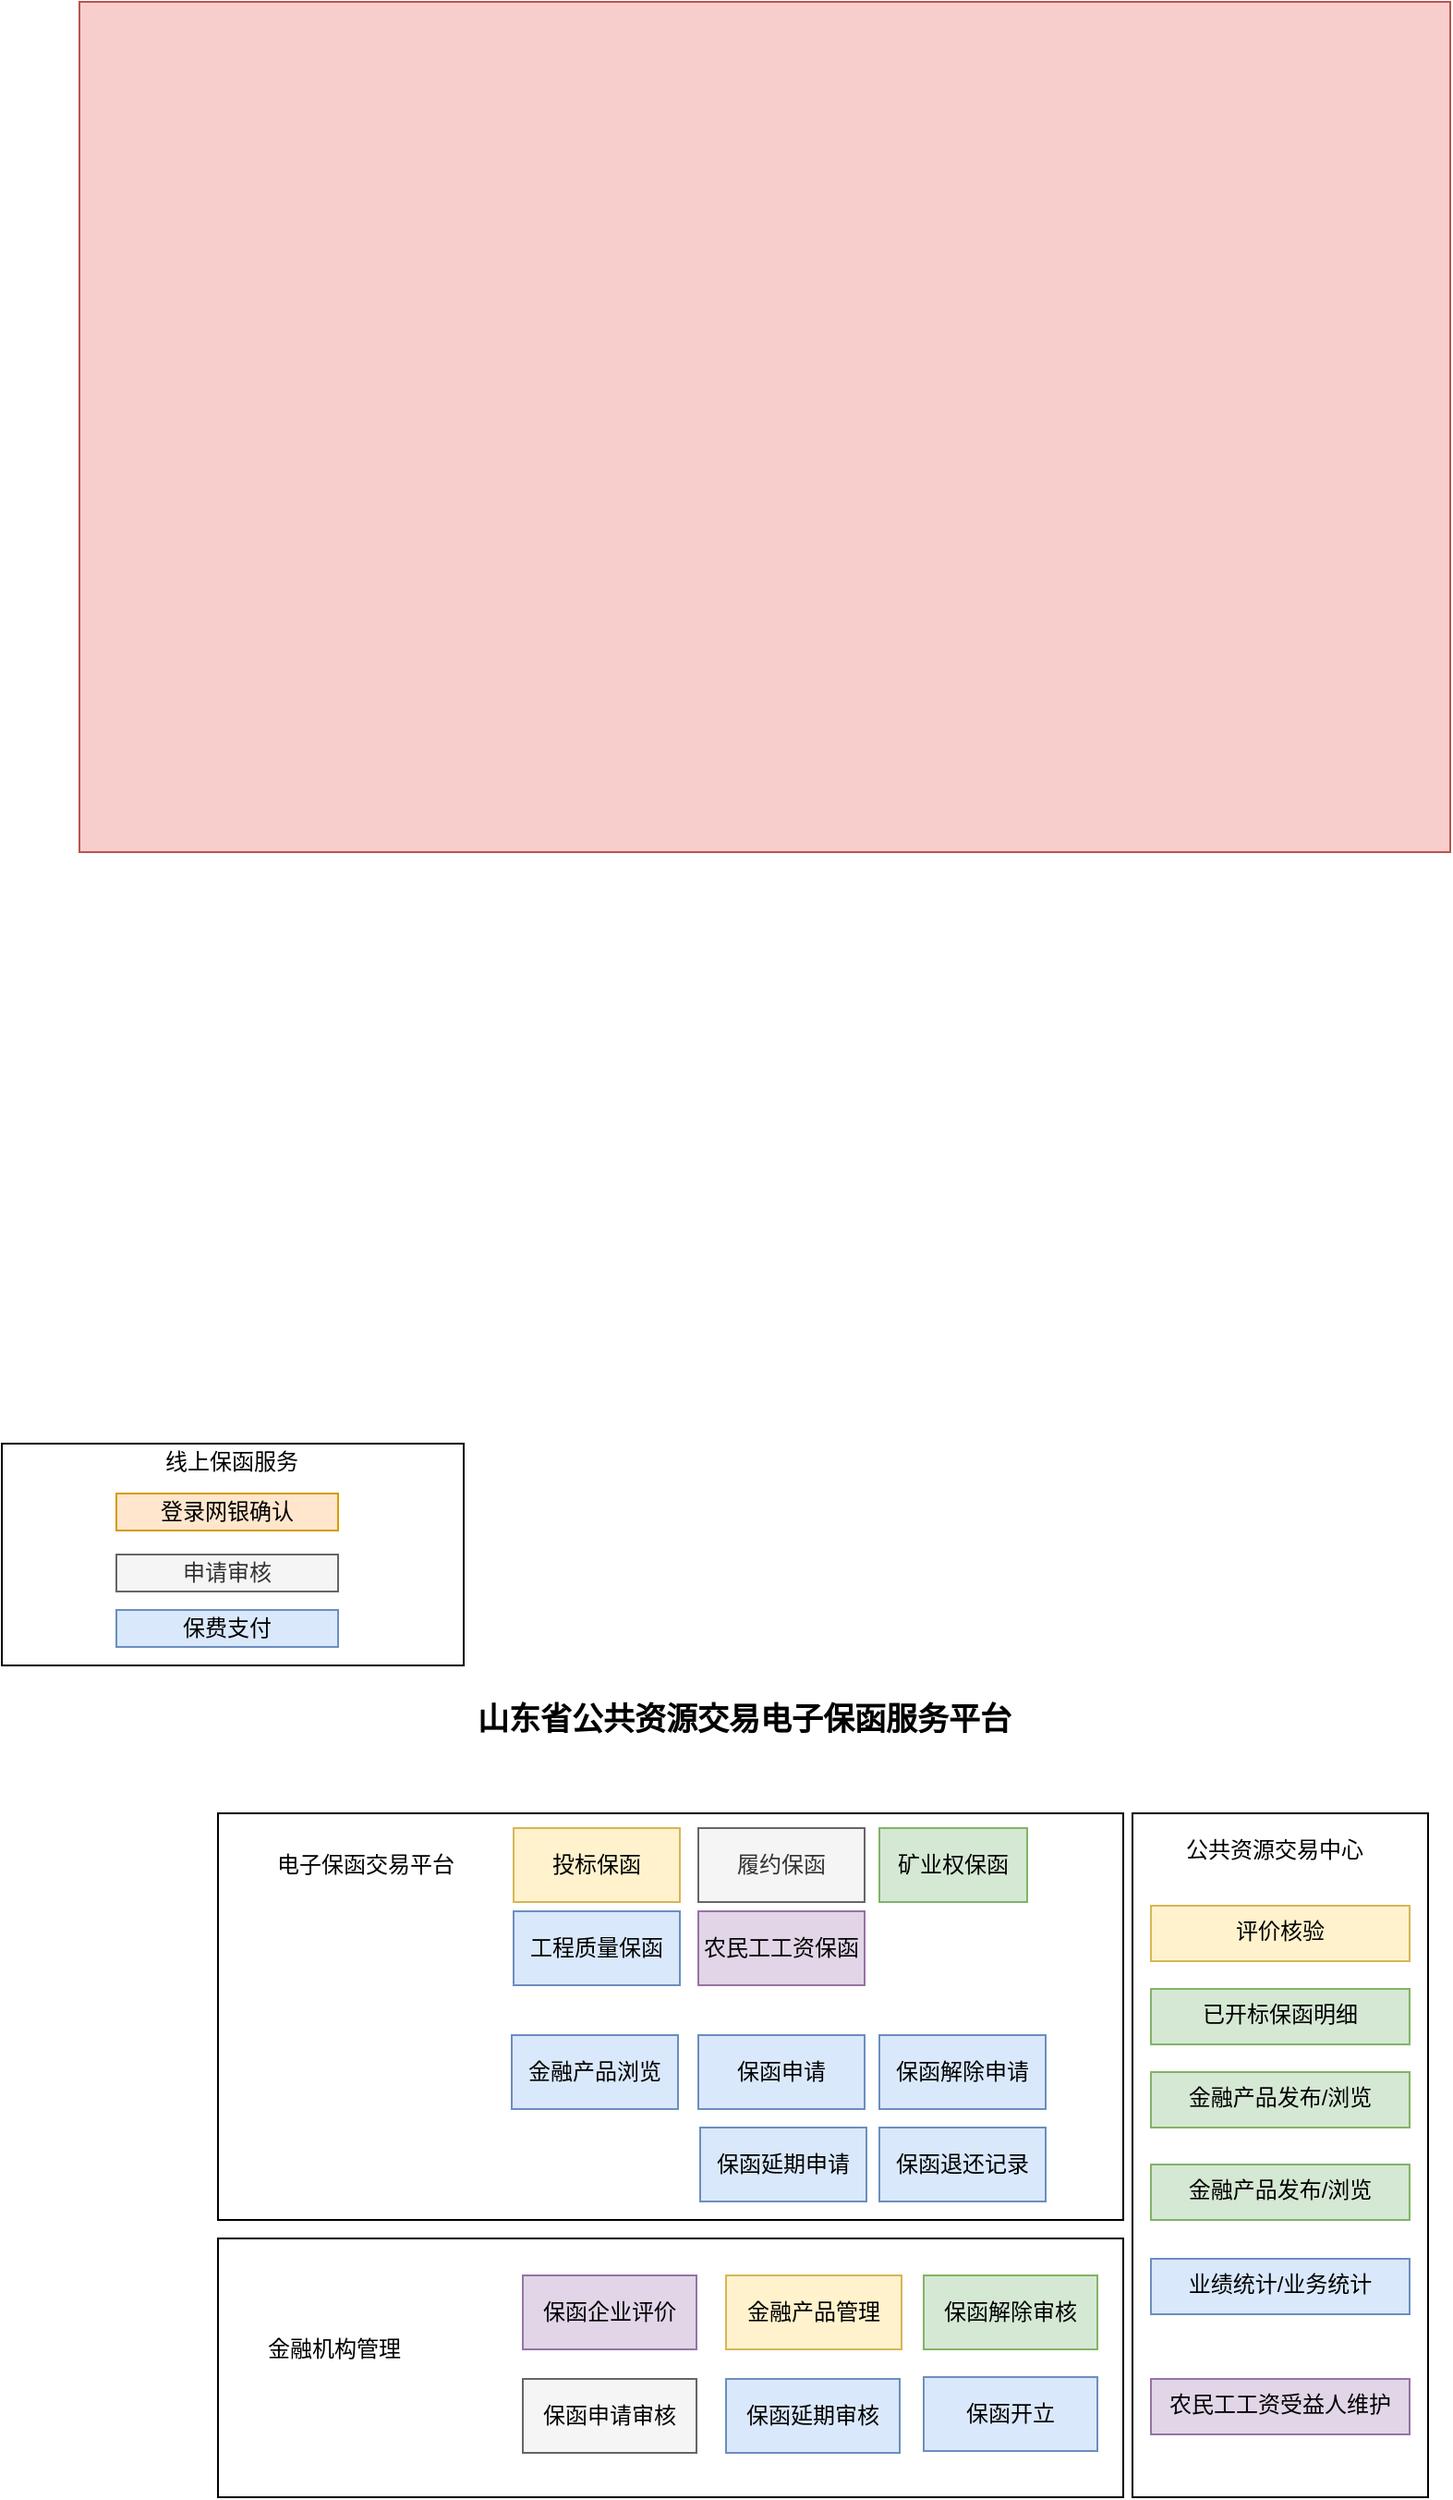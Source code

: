 <mxfile version="14.2.2" type="github">
  <diagram id="6I0OCvxSQrVGMHxT2VVA" name="Page-1">
    <mxGraphModel dx="624" dy="1663" grid="1" gridSize="10" guides="1" tooltips="1" connect="1" arrows="1" fold="1" page="1" pageScale="1" pageWidth="850" pageHeight="1100" math="0" shadow="0">
      <root>
        <mxCell id="0" />
        <mxCell id="1" parent="0" />
        <mxCell id="SAyuNfvIMWp1K3p_h0Z0-54" value="" style="rounded=0;whiteSpace=wrap;html=1;align=center;fillColor=#f8cecc;strokeColor=#b85450;" vertex="1" parent="1">
          <mxGeometry x="130" y="-860" width="742" height="460" as="geometry" />
        </mxCell>
        <mxCell id="SAyuNfvIMWp1K3p_h0Z0-41" value="" style="rounded=0;whiteSpace=wrap;html=1;" vertex="1" parent="1">
          <mxGeometry x="700" y="120" width="160" height="370" as="geometry" />
        </mxCell>
        <mxCell id="SAyuNfvIMWp1K3p_h0Z0-16" value="" style="rounded=0;whiteSpace=wrap;html=1;" vertex="1" parent="1">
          <mxGeometry x="205" y="120" width="490" height="220" as="geometry" />
        </mxCell>
        <mxCell id="SAyuNfvIMWp1K3p_h0Z0-4" value="&lt;b&gt;&lt;font style=&quot;font-size: 17px&quot;&gt;山东省公共资源交易电子保函服务平台&lt;/font&gt;&lt;/b&gt;" style="text;html=1;strokeColor=none;fillColor=none;align=center;verticalAlign=middle;whiteSpace=wrap;rounded=0;" vertex="1" parent="1">
          <mxGeometry x="320" y="60" width="340" height="20" as="geometry" />
        </mxCell>
        <mxCell id="SAyuNfvIMWp1K3p_h0Z0-5" value="电子保函交易平台" style="text;html=1;strokeColor=none;fillColor=none;align=center;verticalAlign=middle;whiteSpace=wrap;rounded=0;" vertex="1" parent="1">
          <mxGeometry x="235" y="138" width="100" height="20" as="geometry" />
        </mxCell>
        <mxCell id="SAyuNfvIMWp1K3p_h0Z0-7" value="矿业权保函" style="text;html=1;strokeColor=#82b366;fillColor=#d5e8d4;align=center;verticalAlign=middle;whiteSpace=wrap;rounded=0;" vertex="1" parent="1">
          <mxGeometry x="563" y="128" width="80" height="40" as="geometry" />
        </mxCell>
        <mxCell id="SAyuNfvIMWp1K3p_h0Z0-8" value="履约保函" style="text;html=1;strokeColor=#666666;fillColor=#f5f5f5;align=center;verticalAlign=middle;whiteSpace=wrap;rounded=0;fontColor=#333333;" vertex="1" parent="1">
          <mxGeometry x="465" y="128" width="90" height="40" as="geometry" />
        </mxCell>
        <mxCell id="SAyuNfvIMWp1K3p_h0Z0-9" value="投标保函" style="text;html=1;strokeColor=#d6b656;fillColor=#fff2cc;align=center;verticalAlign=middle;whiteSpace=wrap;rounded=0;" vertex="1" parent="1">
          <mxGeometry x="365" y="128" width="90" height="40" as="geometry" />
        </mxCell>
        <mxCell id="SAyuNfvIMWp1K3p_h0Z0-10" value="工程质量保函" style="text;html=1;strokeColor=#6c8ebf;fillColor=#dae8fc;align=center;verticalAlign=middle;whiteSpace=wrap;rounded=0;" vertex="1" parent="1">
          <mxGeometry x="365" y="173" width="90" height="40" as="geometry" />
        </mxCell>
        <mxCell id="SAyuNfvIMWp1K3p_h0Z0-11" value="农民工工资保函" style="text;html=1;strokeColor=#9673a6;fillColor=#e1d5e7;align=center;verticalAlign=middle;whiteSpace=wrap;rounded=0;" vertex="1" parent="1">
          <mxGeometry x="465" y="173" width="90" height="40" as="geometry" />
        </mxCell>
        <mxCell id="SAyuNfvIMWp1K3p_h0Z0-18" value="" style="rounded=0;whiteSpace=wrap;html=1;" vertex="1" parent="1">
          <mxGeometry x="205" y="350" width="490" height="140" as="geometry" />
        </mxCell>
        <mxCell id="SAyuNfvIMWp1K3p_h0Z0-19" value="金融机构管理" style="text;html=1;strokeColor=none;fillColor=none;align=center;verticalAlign=middle;whiteSpace=wrap;rounded=0;" vertex="1" parent="1">
          <mxGeometry x="217.5" y="400" width="100" height="20" as="geometry" />
        </mxCell>
        <mxCell id="SAyuNfvIMWp1K3p_h0Z0-20" value="保函解除审核" style="text;html=1;strokeColor=#82b366;fillColor=#d5e8d4;align=center;verticalAlign=middle;whiteSpace=wrap;rounded=0;" vertex="1" parent="1">
          <mxGeometry x="587" y="370" width="94" height="40" as="geometry" />
        </mxCell>
        <mxCell id="SAyuNfvIMWp1K3p_h0Z0-21" value="&lt;span style=&quot;color: rgb(0 , 0 , 0)&quot;&gt;保函申请审核&lt;/span&gt;" style="text;html=1;strokeColor=#666666;fillColor=#f5f5f5;align=center;verticalAlign=middle;whiteSpace=wrap;rounded=0;fontColor=#333333;" vertex="1" parent="1">
          <mxGeometry x="370" y="426" width="94" height="40" as="geometry" />
        </mxCell>
        <mxCell id="SAyuNfvIMWp1K3p_h0Z0-22" value="金融产品管理" style="text;html=1;strokeColor=#d6b656;fillColor=#fff2cc;align=center;verticalAlign=middle;whiteSpace=wrap;rounded=0;" vertex="1" parent="1">
          <mxGeometry x="480" y="370" width="95" height="40" as="geometry" />
        </mxCell>
        <mxCell id="SAyuNfvIMWp1K3p_h0Z0-23" value="保函延期审核" style="text;html=1;strokeColor=#6c8ebf;fillColor=#dae8fc;align=center;verticalAlign=middle;whiteSpace=wrap;rounded=0;" vertex="1" parent="1">
          <mxGeometry x="480" y="426" width="94" height="40" as="geometry" />
        </mxCell>
        <mxCell id="SAyuNfvIMWp1K3p_h0Z0-24" value="保函企业评价" style="text;html=1;strokeColor=#9673a6;fillColor=#e1d5e7;align=center;verticalAlign=middle;whiteSpace=wrap;rounded=0;" vertex="1" parent="1">
          <mxGeometry x="370" y="370" width="94" height="40" as="geometry" />
        </mxCell>
        <mxCell id="SAyuNfvIMWp1K3p_h0Z0-27" value="" style="rounded=0;whiteSpace=wrap;html=1;" vertex="1" parent="1">
          <mxGeometry x="88" y="-80" width="250" height="120" as="geometry" />
        </mxCell>
        <mxCell id="SAyuNfvIMWp1K3p_h0Z0-28" value="线上保函服务" style="text;html=1;strokeColor=none;fillColor=none;align=center;verticalAlign=middle;whiteSpace=wrap;rounded=0;" vertex="1" parent="1">
          <mxGeometry x="170" y="-80" width="85" height="20" as="geometry" />
        </mxCell>
        <mxCell id="SAyuNfvIMWp1K3p_h0Z0-38" value="登录网银确认" style="rounded=0;whiteSpace=wrap;html=1;fillColor=#ffe6cc;strokeColor=#d79b00;" vertex="1" parent="1">
          <mxGeometry x="150" y="-53" width="120" height="20" as="geometry" />
        </mxCell>
        <mxCell id="SAyuNfvIMWp1K3p_h0Z0-39" value="申请审核" style="rounded=0;whiteSpace=wrap;html=1;fillColor=#f5f5f5;strokeColor=#666666;fontColor=#333333;" vertex="1" parent="1">
          <mxGeometry x="150" y="-20" width="120" height="20" as="geometry" />
        </mxCell>
        <mxCell id="SAyuNfvIMWp1K3p_h0Z0-40" value="保费支付" style="rounded=0;whiteSpace=wrap;html=1;fillColor=#dae8fc;strokeColor=#6c8ebf;" vertex="1" parent="1">
          <mxGeometry x="150" y="10" width="120" height="20" as="geometry" />
        </mxCell>
        <mxCell id="SAyuNfvIMWp1K3p_h0Z0-42" value="公共资源交易中心" style="text;html=1;strokeColor=none;fillColor=none;align=center;verticalAlign=middle;whiteSpace=wrap;rounded=0;" vertex="1" parent="1">
          <mxGeometry x="727" y="130" width="100" height="20" as="geometry" />
        </mxCell>
        <mxCell id="SAyuNfvIMWp1K3p_h0Z0-43" value="金融产品发布/浏览" style="text;whiteSpace=wrap;html=1;align=center;fillColor=#d5e8d4;strokeColor=#82b366;" vertex="1" parent="1">
          <mxGeometry x="710" y="260" width="140" height="30" as="geometry" />
        </mxCell>
        <mxCell id="SAyuNfvIMWp1K3p_h0Z0-44" value="评价核验" style="text;whiteSpace=wrap;html=1;align=center;fillColor=#fff2cc;strokeColor=#d6b656;" vertex="1" parent="1">
          <mxGeometry x="710" y="170" width="140" height="30" as="geometry" />
        </mxCell>
        <mxCell id="SAyuNfvIMWp1K3p_h0Z0-45" value="业绩统计/业务统计" style="text;whiteSpace=wrap;html=1;align=center;fillColor=#dae8fc;strokeColor=#6c8ebf;" vertex="1" parent="1">
          <mxGeometry x="710" y="361" width="140" height="30" as="geometry" />
        </mxCell>
        <mxCell id="SAyuNfvIMWp1K3p_h0Z0-46" value="农民工工资受益人维护" style="text;whiteSpace=wrap;html=1;align=center;fillColor=#e1d5e7;strokeColor=#9673a6;" vertex="1" parent="1">
          <mxGeometry x="710" y="426" width="140" height="30" as="geometry" />
        </mxCell>
        <mxCell id="SAyuNfvIMWp1K3p_h0Z0-58" value="金融产品浏览" style="text;html=1;strokeColor=#6c8ebf;fillColor=#dae8fc;align=center;verticalAlign=middle;whiteSpace=wrap;rounded=0;" vertex="1" parent="1">
          <mxGeometry x="364" y="240" width="90" height="40" as="geometry" />
        </mxCell>
        <mxCell id="SAyuNfvIMWp1K3p_h0Z0-59" value="保函申请" style="text;html=1;strokeColor=#6c8ebf;fillColor=#dae8fc;align=center;verticalAlign=middle;whiteSpace=wrap;rounded=0;" vertex="1" parent="1">
          <mxGeometry x="465" y="240" width="90" height="40" as="geometry" />
        </mxCell>
        <mxCell id="SAyuNfvIMWp1K3p_h0Z0-60" value="保函解除申请" style="text;html=1;strokeColor=#6c8ebf;fillColor=#dae8fc;align=center;verticalAlign=middle;whiteSpace=wrap;rounded=0;" vertex="1" parent="1">
          <mxGeometry x="563" y="240" width="90" height="40" as="geometry" />
        </mxCell>
        <mxCell id="SAyuNfvIMWp1K3p_h0Z0-61" value="保函延期申请" style="text;html=1;strokeColor=#6c8ebf;fillColor=#dae8fc;align=center;verticalAlign=middle;whiteSpace=wrap;rounded=0;" vertex="1" parent="1">
          <mxGeometry x="466" y="290" width="90" height="40" as="geometry" />
        </mxCell>
        <mxCell id="SAyuNfvIMWp1K3p_h0Z0-62" value="保函退还记录" style="text;html=1;strokeColor=#6c8ebf;fillColor=#dae8fc;align=center;verticalAlign=middle;whiteSpace=wrap;rounded=0;" vertex="1" parent="1">
          <mxGeometry x="563" y="290" width="90" height="40" as="geometry" />
        </mxCell>
        <mxCell id="SAyuNfvIMWp1K3p_h0Z0-64" value="已开标保函明细" style="text;whiteSpace=wrap;html=1;align=center;fillColor=#d5e8d4;strokeColor=#82b366;" vertex="1" parent="1">
          <mxGeometry x="710" y="215" width="140" height="30" as="geometry" />
        </mxCell>
        <mxCell id="SAyuNfvIMWp1K3p_h0Z0-65" value="金融产品发布/浏览" style="text;whiteSpace=wrap;html=1;align=center;fillColor=#d5e8d4;strokeColor=#82b366;" vertex="1" parent="1">
          <mxGeometry x="710" y="310" width="140" height="30" as="geometry" />
        </mxCell>
        <mxCell id="SAyuNfvIMWp1K3p_h0Z0-66" value="保函开立" style="text;html=1;strokeColor=#6c8ebf;fillColor=#dae8fc;align=center;verticalAlign=middle;whiteSpace=wrap;rounded=0;" vertex="1" parent="1">
          <mxGeometry x="587" y="425" width="94" height="40" as="geometry" />
        </mxCell>
      </root>
    </mxGraphModel>
  </diagram>
</mxfile>

